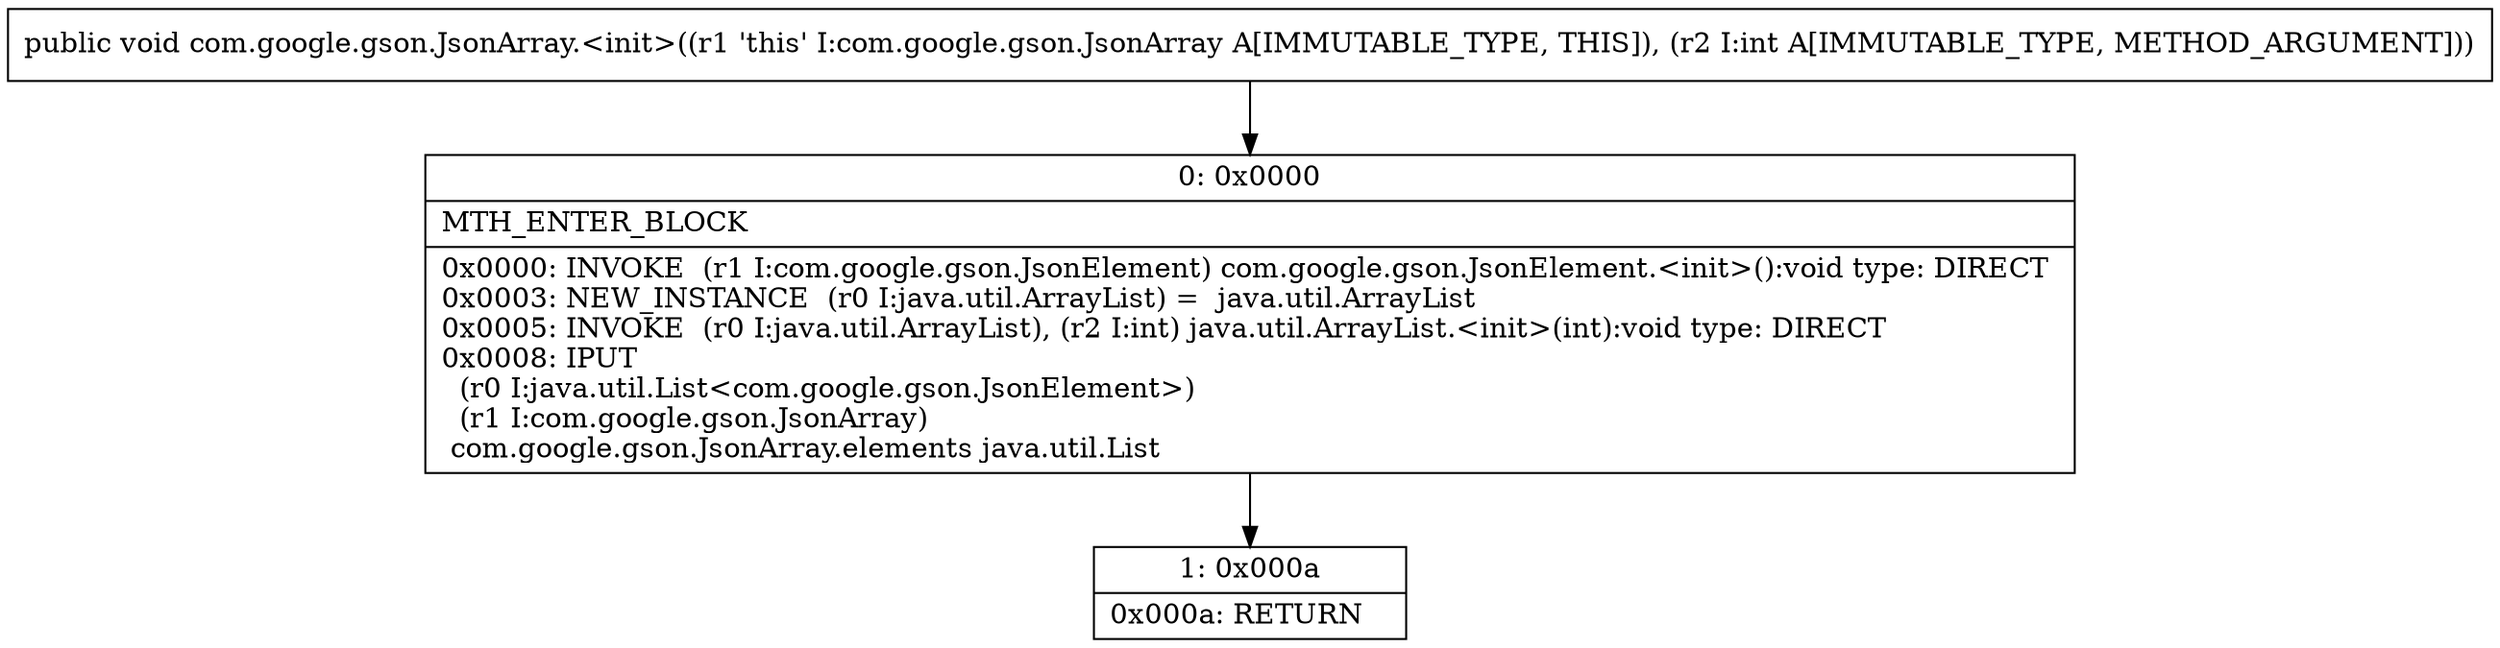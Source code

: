 digraph "CFG forcom.google.gson.JsonArray.\<init\>(I)V" {
Node_0 [shape=record,label="{0\:\ 0x0000|MTH_ENTER_BLOCK\l|0x0000: INVOKE  (r1 I:com.google.gson.JsonElement) com.google.gson.JsonElement.\<init\>():void type: DIRECT \l0x0003: NEW_INSTANCE  (r0 I:java.util.ArrayList) =  java.util.ArrayList \l0x0005: INVOKE  (r0 I:java.util.ArrayList), (r2 I:int) java.util.ArrayList.\<init\>(int):void type: DIRECT \l0x0008: IPUT  \l  (r0 I:java.util.List\<com.google.gson.JsonElement\>)\l  (r1 I:com.google.gson.JsonArray)\l com.google.gson.JsonArray.elements java.util.List \l}"];
Node_1 [shape=record,label="{1\:\ 0x000a|0x000a: RETURN   \l}"];
MethodNode[shape=record,label="{public void com.google.gson.JsonArray.\<init\>((r1 'this' I:com.google.gson.JsonArray A[IMMUTABLE_TYPE, THIS]), (r2 I:int A[IMMUTABLE_TYPE, METHOD_ARGUMENT])) }"];
MethodNode -> Node_0;
Node_0 -> Node_1;
}

